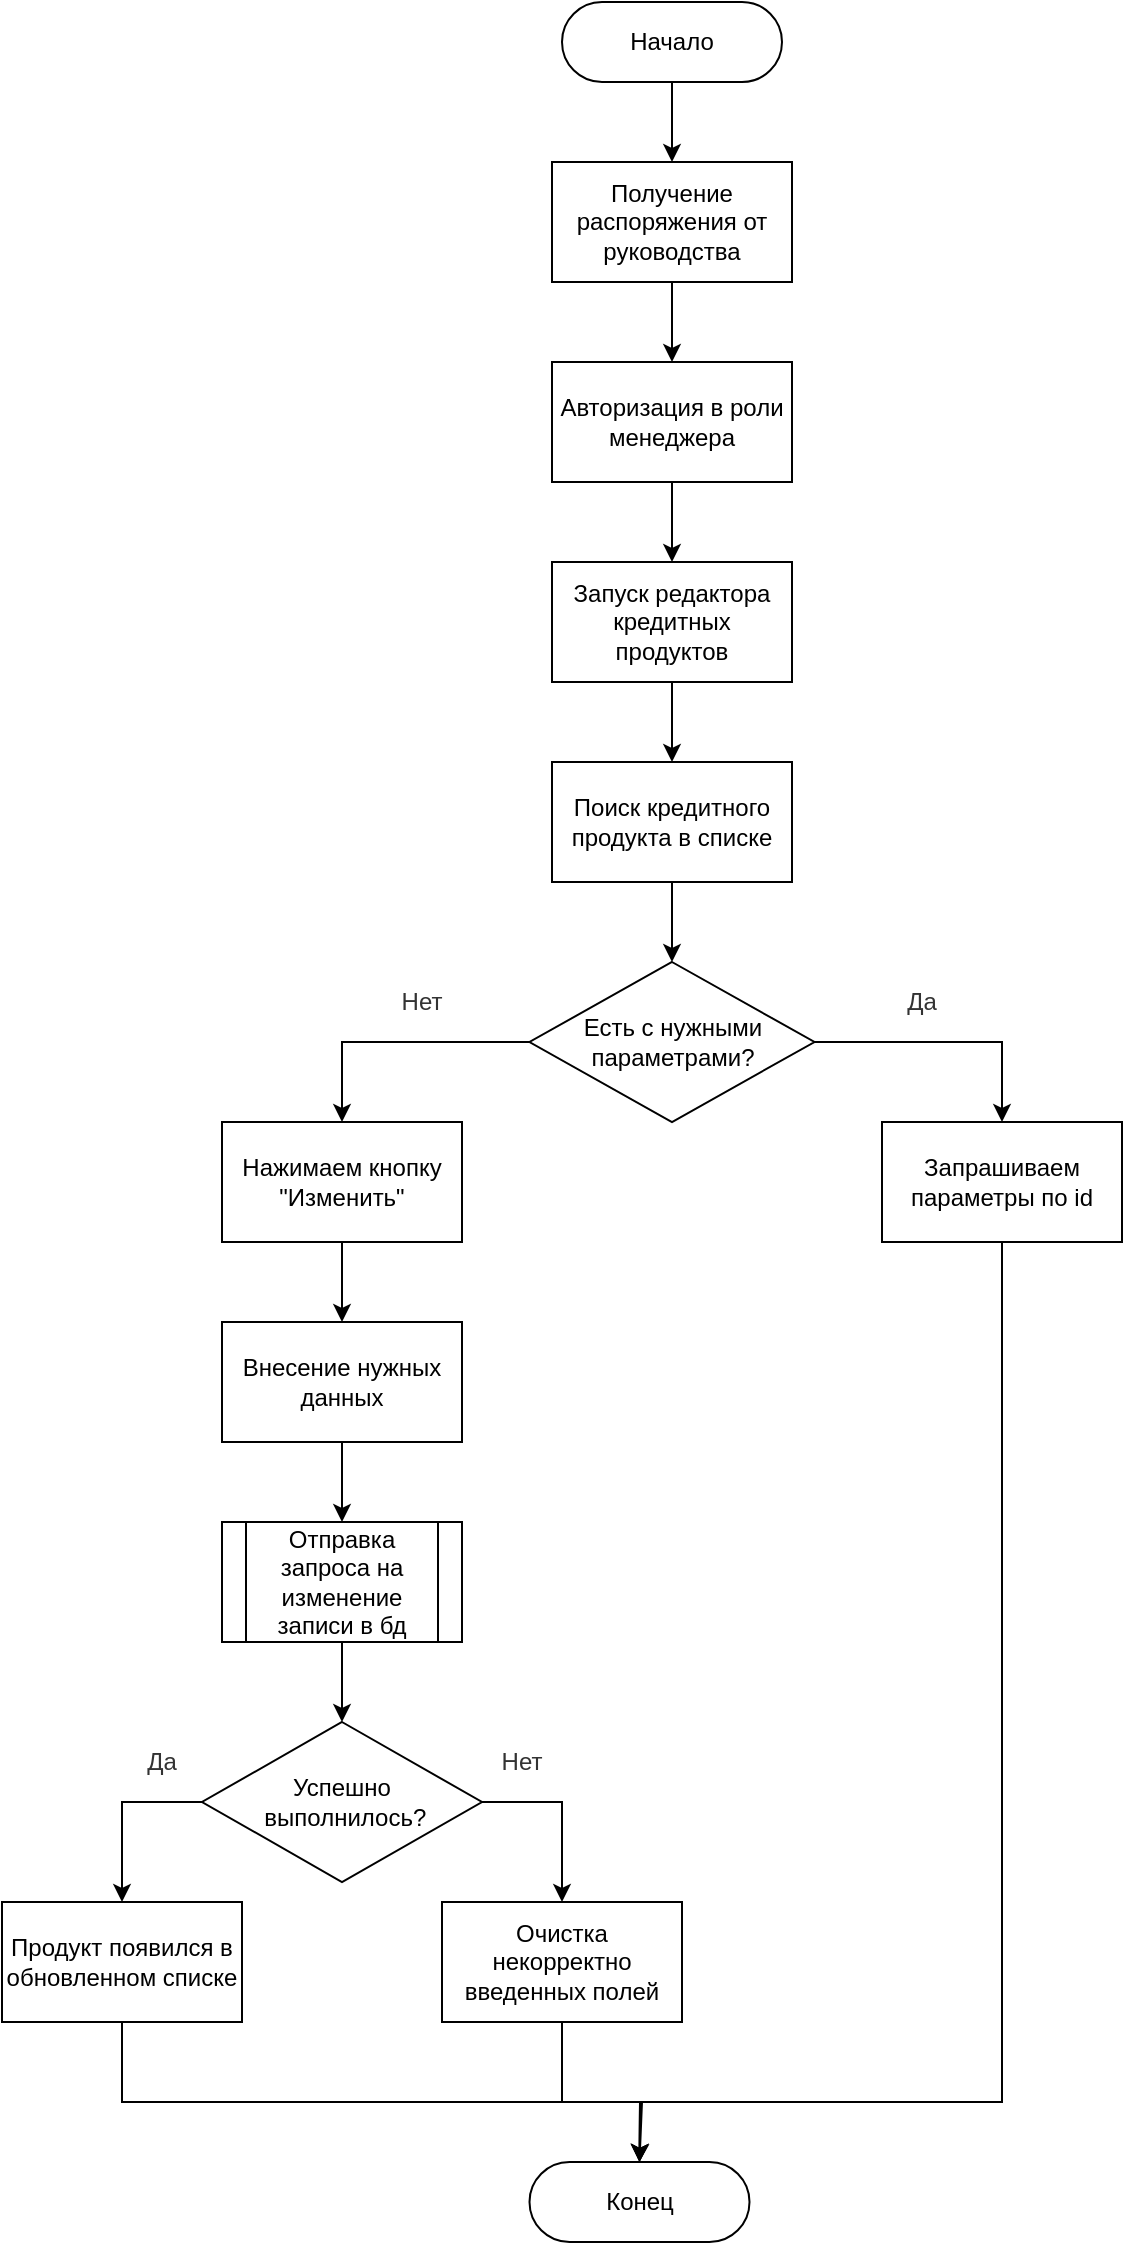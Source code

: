 <mxfile version="20.7.4" type="device"><diagram id="wT2vERhgJKu707QjZwyY" name="Page-1"><mxGraphModel dx="2100" dy="1098" grid="0" gridSize="10" guides="1" tooltips="1" connect="1" arrows="1" fold="1" page="1" pageScale="1" pageWidth="827" pageHeight="1169" math="0" shadow="0"><root><mxCell id="0"/><mxCell id="1" parent="0"/><mxCell id="Ro4RzgYmnsrsQFzAqbGn-1" value="Начало" style="rounded=1;whiteSpace=wrap;html=1;arcSize=50;" parent="1" vertex="1"><mxGeometry x="290" y="40" width="110" height="40" as="geometry"/></mxCell><mxCell id="Ro4RzgYmnsrsQFzAqbGn-2" value="Получение распоряжения от руководства" style="rounded=0;whiteSpace=wrap;html=1;" parent="1" vertex="1"><mxGeometry x="285" y="120" width="120" height="60" as="geometry"/></mxCell><mxCell id="Ro4RzgYmnsrsQFzAqbGn-6" value="" style="endArrow=classic;html=1;rounded=0;exitX=0.5;exitY=1;exitDx=0;exitDy=0;" parent="1" source="Ro4RzgYmnsrsQFzAqbGn-1" target="Ro4RzgYmnsrsQFzAqbGn-2" edge="1"><mxGeometry width="50" height="50" relative="1" as="geometry"><mxPoint x="220" y="270" as="sourcePoint"/><mxPoint x="270" y="220" as="targetPoint"/></mxGeometry></mxCell><mxCell id="Ro4RzgYmnsrsQFzAqbGn-7" value="" style="endArrow=classic;html=1;rounded=0;exitX=0.5;exitY=1;exitDx=0;exitDy=0;entryX=0.5;entryY=0;entryDx=0;entryDy=0;" parent="1" source="Ro4RzgYmnsrsQFzAqbGn-2" edge="1"><mxGeometry width="50" height="50" relative="1" as="geometry"><mxPoint x="220" y="270" as="sourcePoint"/><mxPoint x="345" y="220" as="targetPoint"/></mxGeometry></mxCell><mxCell id="Ro4RzgYmnsrsQFzAqbGn-8" value="" style="endArrow=classic;html=1;rounded=0;exitX=0.5;exitY=1;exitDx=0;exitDy=0;entryX=0.5;entryY=0;entryDx=0;entryDy=0;" parent="1" edge="1"><mxGeometry width="50" height="50" relative="1" as="geometry"><mxPoint x="345" y="280" as="sourcePoint"/><mxPoint x="345" y="320" as="targetPoint"/></mxGeometry></mxCell><mxCell id="Ro4RzgYmnsrsQFzAqbGn-10" value="" style="endArrow=classic;html=1;rounded=0;exitX=0.5;exitY=1;exitDx=0;exitDy=0;entryX=0.5;entryY=0;entryDx=0;entryDy=0;" parent="1" edge="1"><mxGeometry width="50" height="50" relative="1" as="geometry"><mxPoint x="345" y="380" as="sourcePoint"/><mxPoint x="345" y="420" as="targetPoint"/></mxGeometry></mxCell><mxCell id="Ro4RzgYmnsrsQFzAqbGn-11" value="" style="endArrow=classic;html=1;rounded=0;exitX=0.5;exitY=1;exitDx=0;exitDy=0;" parent="1" target="Ro4RzgYmnsrsQFzAqbGn-12" edge="1"><mxGeometry width="50" height="50" relative="1" as="geometry"><mxPoint x="345" y="480" as="sourcePoint"/><mxPoint x="270" y="520" as="targetPoint"/></mxGeometry></mxCell><mxCell id="Ro4RzgYmnsrsQFzAqbGn-12" value="Есть с нужными параметрами?" style="rhombus;whiteSpace=wrap;html=1;" parent="1" vertex="1"><mxGeometry x="273.75" y="520" width="142.5" height="80" as="geometry"/></mxCell><mxCell id="Ro4RzgYmnsrsQFzAqbGn-13" value="Нажимаем кнопку &quot;Изменить&quot;" style="rounded=0;whiteSpace=wrap;html=1;" parent="1" vertex="1"><mxGeometry x="120" y="600" width="120" height="60" as="geometry"/></mxCell><mxCell id="Ro4RzgYmnsrsQFzAqbGn-15" value="" style="endArrow=classic;html=1;rounded=0;exitX=0;exitY=0.5;exitDx=0;exitDy=0;entryX=0.5;entryY=0;entryDx=0;entryDy=0;" parent="1" source="Ro4RzgYmnsrsQFzAqbGn-12" target="Ro4RzgYmnsrsQFzAqbGn-13" edge="1"><mxGeometry width="50" height="50" relative="1" as="geometry"><mxPoint x="270" y="630" as="sourcePoint"/><mxPoint x="320" y="580" as="targetPoint"/><Array as="points"><mxPoint x="180" y="560"/></Array></mxGeometry></mxCell><mxCell id="Ro4RzgYmnsrsQFzAqbGn-18" value="Отправка запроса на изменение записи в бд" style="shape=process;whiteSpace=wrap;html=1;backgroundOutline=1;" parent="1" vertex="1"><mxGeometry x="120" y="800" width="120" height="60" as="geometry"/></mxCell><mxCell id="Ro4RzgYmnsrsQFzAqbGn-19" value="" style="endArrow=classic;html=1;rounded=0;exitX=0.5;exitY=1;exitDx=0;exitDy=0;entryX=0.5;entryY=0;entryDx=0;entryDy=0;" parent="1" source="Ro4RzgYmnsrsQFzAqbGn-13" edge="1"><mxGeometry width="50" height="50" relative="1" as="geometry"><mxPoint x="280" y="830" as="sourcePoint"/><mxPoint x="180" y="700" as="targetPoint"/></mxGeometry></mxCell><mxCell id="Ro4RzgYmnsrsQFzAqbGn-20" value="" style="endArrow=classic;html=1;rounded=0;exitX=0.5;exitY=1;exitDx=0;exitDy=0;entryX=0.5;entryY=0;entryDx=0;entryDy=0;" parent="1" target="Ro4RzgYmnsrsQFzAqbGn-18" edge="1"><mxGeometry width="50" height="50" relative="1" as="geometry"><mxPoint x="180" y="760" as="sourcePoint"/><mxPoint x="330" y="780" as="targetPoint"/></mxGeometry></mxCell><mxCell id="Ro4RzgYmnsrsQFzAqbGn-21" value="Запрашиваем параметры по id" style="rounded=0;whiteSpace=wrap;html=1;" parent="1" vertex="1"><mxGeometry x="450" y="600" width="120" height="60" as="geometry"/></mxCell><mxCell id="Ro4RzgYmnsrsQFzAqbGn-22" value="Авторизация в роли менеджера" style="rounded=0;whiteSpace=wrap;html=1;" parent="1" vertex="1"><mxGeometry x="285" y="220" width="120" height="60" as="geometry"/></mxCell><mxCell id="Ro4RzgYmnsrsQFzAqbGn-23" value="Запуск редактора кредитных продуктов" style="rounded=0;whiteSpace=wrap;html=1;" parent="1" vertex="1"><mxGeometry x="285" y="320" width="120" height="60" as="geometry"/></mxCell><mxCell id="Ro4RzgYmnsrsQFzAqbGn-24" value="Поиск кредитного продукта в списке" style="rounded=0;whiteSpace=wrap;html=1;" parent="1" vertex="1"><mxGeometry x="285" y="420" width="120" height="60" as="geometry"/></mxCell><mxCell id="Ro4RzgYmnsrsQFzAqbGn-25" value="Внесение нужных данных" style="rounded=0;whiteSpace=wrap;html=1;" parent="1" vertex="1"><mxGeometry x="120" y="700" width="120" height="60" as="geometry"/></mxCell><mxCell id="Ro4RzgYmnsrsQFzAqbGn-26" value="Продукт появился в обновленном списке" style="rounded=0;whiteSpace=wrap;html=1;" parent="1" vertex="1"><mxGeometry x="10" y="990" width="120" height="60" as="geometry"/></mxCell><mxCell id="Ro4RzgYmnsrsQFzAqbGn-27" value="Успешно&lt;br&gt;&amp;nbsp;выполнилось?" style="rhombus;whiteSpace=wrap;html=1;" parent="1" vertex="1"><mxGeometry x="110" y="900" width="140" height="80" as="geometry"/></mxCell><mxCell id="Ro4RzgYmnsrsQFzAqbGn-28" value="Очистка некорректно введенных полей" style="rounded=0;whiteSpace=wrap;html=1;" parent="1" vertex="1"><mxGeometry x="230" y="990" width="120" height="60" as="geometry"/></mxCell><mxCell id="Ro4RzgYmnsrsQFzAqbGn-29" value="" style="endArrow=classic;html=1;rounded=0;exitX=0.5;exitY=1;exitDx=0;exitDy=0;" parent="1" source="Ro4RzgYmnsrsQFzAqbGn-18" target="Ro4RzgYmnsrsQFzAqbGn-27" edge="1"><mxGeometry width="50" height="50" relative="1" as="geometry"><mxPoint x="180" y="1040" as="sourcePoint"/><mxPoint x="230" y="990" as="targetPoint"/></mxGeometry></mxCell><mxCell id="Ro4RzgYmnsrsQFzAqbGn-30" value="" style="endArrow=classic;html=1;rounded=0;entryX=0.5;entryY=0;entryDx=0;entryDy=0;" parent="1" target="Ro4RzgYmnsrsQFzAqbGn-26" edge="1"><mxGeometry width="50" height="50" relative="1" as="geometry"><mxPoint x="110" y="940" as="sourcePoint"/><mxPoint x="240" y="990" as="targetPoint"/><Array as="points"><mxPoint x="70" y="940"/></Array></mxGeometry></mxCell><mxCell id="Ro4RzgYmnsrsQFzAqbGn-31" value="" style="endArrow=classic;html=1;rounded=0;exitX=1;exitY=0.5;exitDx=0;exitDy=0;entryX=0.5;entryY=0;entryDx=0;entryDy=0;" parent="1" source="Ro4RzgYmnsrsQFzAqbGn-27" target="Ro4RzgYmnsrsQFzAqbGn-28" edge="1"><mxGeometry width="50" height="50" relative="1" as="geometry"><mxPoint x="180" y="1040" as="sourcePoint"/><mxPoint x="230" y="990" as="targetPoint"/><Array as="points"><mxPoint x="290" y="940"/></Array></mxGeometry></mxCell><mxCell id="Ro4RzgYmnsrsQFzAqbGn-32" value="Конец" style="rounded=1;whiteSpace=wrap;html=1;arcSize=50;" parent="1" vertex="1"><mxGeometry x="273.75" y="1120" width="110" height="40" as="geometry"/></mxCell><mxCell id="Ro4RzgYmnsrsQFzAqbGn-33" value="" style="endArrow=classic;html=1;rounded=0;exitX=0.5;exitY=1;exitDx=0;exitDy=0;entryX=0.5;entryY=0;entryDx=0;entryDy=0;" parent="1" source="Ro4RzgYmnsrsQFzAqbGn-26" target="Ro4RzgYmnsrsQFzAqbGn-32" edge="1"><mxGeometry width="50" height="50" relative="1" as="geometry"><mxPoint x="560" y="1070" as="sourcePoint"/><mxPoint x="610" y="1020" as="targetPoint"/><Array as="points"><mxPoint x="70" y="1090"/><mxPoint x="330" y="1090"/></Array></mxGeometry></mxCell><mxCell id="Ro4RzgYmnsrsQFzAqbGn-34" value="" style="endArrow=classic;html=1;rounded=0;exitX=0.5;exitY=1;exitDx=0;exitDy=0;entryX=0.5;entryY=0;entryDx=0;entryDy=0;" parent="1" source="Ro4RzgYmnsrsQFzAqbGn-28" target="Ro4RzgYmnsrsQFzAqbGn-32" edge="1"><mxGeometry width="50" height="50" relative="1" as="geometry"><mxPoint x="560" y="1070" as="sourcePoint"/><mxPoint x="610" y="1020" as="targetPoint"/><Array as="points"><mxPoint x="290" y="1090"/><mxPoint x="329" y="1090"/></Array></mxGeometry></mxCell><mxCell id="Ro4RzgYmnsrsQFzAqbGn-36" value="Нет" style="text;html=1;align=center;verticalAlign=middle;whiteSpace=wrap;rounded=0;fillColor=#FFFFFF;fontColor=#333333;strokeColor=none;" parent="1" vertex="1"><mxGeometry x="200" y="530" width="40" height="20" as="geometry"/></mxCell><mxCell id="Ro4RzgYmnsrsQFzAqbGn-38" value="" style="endArrow=classic;html=1;rounded=0;exitX=1;exitY=0.5;exitDx=0;exitDy=0;entryX=0.5;entryY=0;entryDx=0;entryDy=0;" parent="1" source="Ro4RzgYmnsrsQFzAqbGn-12" target="Ro4RzgYmnsrsQFzAqbGn-21" edge="1"><mxGeometry width="50" height="50" relative="1" as="geometry"><mxPoint x="500" y="690" as="sourcePoint"/><mxPoint x="550" y="640" as="targetPoint"/><Array as="points"><mxPoint x="510" y="560"/></Array></mxGeometry></mxCell><mxCell id="Ro4RzgYmnsrsQFzAqbGn-39" value="Да" style="text;html=1;align=center;verticalAlign=middle;whiteSpace=wrap;rounded=0;fillColor=#FFFFFF;fontColor=#333333;strokeColor=none;" parent="1" vertex="1"><mxGeometry x="450" y="530" width="40" height="20" as="geometry"/></mxCell><mxCell id="Ro4RzgYmnsrsQFzAqbGn-40" value="Нет" style="text;html=1;align=center;verticalAlign=middle;whiteSpace=wrap;rounded=0;fillColor=#FFFFFF;fontColor=#333333;strokeColor=none;" parent="1" vertex="1"><mxGeometry x="250" y="910" width="40" height="20" as="geometry"/></mxCell><mxCell id="Ro4RzgYmnsrsQFzAqbGn-41" value="Да" style="text;html=1;align=center;verticalAlign=middle;whiteSpace=wrap;rounded=0;fillColor=#FFFFFF;fontColor=#333333;strokeColor=none;" parent="1" vertex="1"><mxGeometry x="70" y="910" width="40" height="20" as="geometry"/></mxCell><mxCell id="Ro4RzgYmnsrsQFzAqbGn-43" value="" style="endArrow=classic;html=1;rounded=0;exitX=0.5;exitY=1;exitDx=0;exitDy=0;entryX=0.5;entryY=0;entryDx=0;entryDy=0;" parent="1" source="Ro4RzgYmnsrsQFzAqbGn-21" target="Ro4RzgYmnsrsQFzAqbGn-32" edge="1"><mxGeometry width="50" height="50" relative="1" as="geometry"><mxPoint x="310" y="620" as="sourcePoint"/><mxPoint x="360" y="570" as="targetPoint"/><Array as="points"><mxPoint x="510" y="1090"/><mxPoint x="329" y="1090"/></Array></mxGeometry></mxCell></root></mxGraphModel></diagram></mxfile>